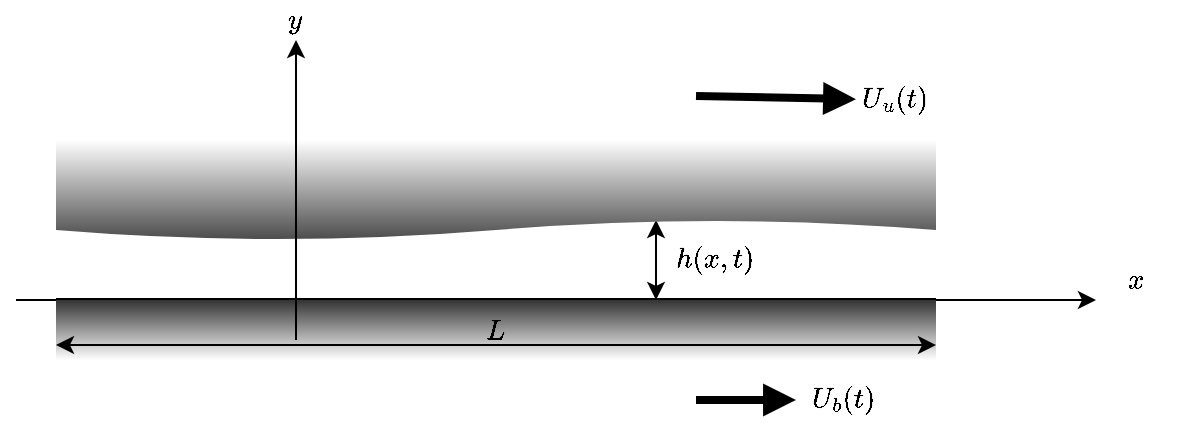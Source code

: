 <mxfile version="14.2.9" type="google"><diagram id="Dh0KZvzzalwcnVsIUyyw" name="Page-1"><mxGraphModel dx="813" dy="431" grid="1" gridSize="10" guides="1" tooltips="1" connect="1" arrows="1" fold="1" page="1" pageScale="1" pageWidth="827" pageHeight="1169" background="#ffffff" math="1" shadow="0"><root><mxCell id="0"/><mxCell id="1" parent="0"/><mxCell id="2" value="" style="endArrow=none;html=1;strokeWidth=2;" parent="1" edge="1"><mxGeometry width="50" height="50" relative="1" as="geometry"><mxPoint x="40" y="200" as="sourcePoint"/><mxPoint x="480" y="200" as="targetPoint"/></mxGeometry></mxCell><mxCell id="4" value="" style="endArrow=classic;html=1;strokeWidth=1;" parent="1" edge="1"><mxGeometry width="50" height="50" relative="1" as="geometry"><mxPoint x="20" y="200" as="sourcePoint"/><mxPoint x="560" y="200" as="targetPoint"/></mxGeometry></mxCell><mxCell id="5" value="\(x\)" style="text;html=1;strokeColor=none;fillColor=none;align=center;verticalAlign=middle;whiteSpace=wrap;rounded=0;" parent="1" vertex="1"><mxGeometry x="560" y="180" width="40" height="20" as="geometry"/></mxCell><mxCell id="xQu2lGuNejOrt7Uv9jfg-6" value="\(y\)" style="text;html=1;strokeColor=none;fillColor=none;align=center;verticalAlign=middle;whiteSpace=wrap;rounded=0;" vertex="1" parent="1"><mxGeometry x="140" y="50" width="40" height="20" as="geometry"/></mxCell><mxCell id="xQu2lGuNejOrt7Uv9jfg-7" value="" style="endArrow=classic;startArrow=classic;html=1;" edge="1" parent="1"><mxGeometry width="50" height="50" relative="1" as="geometry"><mxPoint x="340" y="200" as="sourcePoint"/><mxPoint x="340" y="160" as="targetPoint"/><Array as="points"><mxPoint x="340" y="180"/></Array></mxGeometry></mxCell><mxCell id="xQu2lGuNejOrt7Uv9jfg-9" value="" style="rounded=0;whiteSpace=wrap;html=1;shadow=0;sketch=0;glass=0;gradientColor=#ffffff;gradientDirection=south;fillColor=#333333;strokeColor=none;" vertex="1" parent="1"><mxGeometry x="40" y="200" width="440" height="30" as="geometry"/></mxCell><mxCell id="xQu2lGuNejOrt7Uv9jfg-10" value="" style="shape=document;whiteSpace=wrap;html=1;boundedLbl=1;direction=east;size=0.2;gradientColor=#4D4D4D;strokeColor=none;" vertex="1" parent="1"><mxGeometry x="40" y="120" width="440" height="50" as="geometry"/></mxCell><mxCell id="xQu2lGuNejOrt7Uv9jfg-5" value="" style="endArrow=classic;html=1;" edge="1" parent="1" target="xQu2lGuNejOrt7Uv9jfg-6"><mxGeometry width="50" height="50" relative="1" as="geometry"><mxPoint x="160" y="220" as="sourcePoint"/><mxPoint x="160" y="60" as="targetPoint"/></mxGeometry></mxCell><mxCell id="xQu2lGuNejOrt7Uv9jfg-12" value="\(h(x,t)\)" style="text;html=1;strokeColor=none;fillColor=none;align=center;verticalAlign=middle;whiteSpace=wrap;rounded=0;shadow=0;glass=0;sketch=0;" vertex="1" parent="1"><mxGeometry x="350" y="170" width="40" height="20" as="geometry"/></mxCell><mxCell id="xQu2lGuNejOrt7Uv9jfg-14" value="" style="endArrow=block;html=1;shadow=0;strokeWidth=4;endFill=1;" edge="1" parent="1" target="xQu2lGuNejOrt7Uv9jfg-15"><mxGeometry width="50" height="50" relative="1" as="geometry"><mxPoint x="360" y="98" as="sourcePoint"/><mxPoint x="440" y="90" as="targetPoint"/></mxGeometry></mxCell><mxCell id="xQu2lGuNejOrt7Uv9jfg-15" value="\(U_u(t)\)" style="text;html=1;strokeColor=none;fillColor=none;align=center;verticalAlign=middle;whiteSpace=wrap;rounded=0;" vertex="1" parent="1"><mxGeometry x="440" y="90" width="40" height="20" as="geometry"/></mxCell><mxCell id="xQu2lGuNejOrt7Uv9jfg-17" value="" style="endArrow=block;html=1;shadow=0;strokeWidth=4;endFill=1;" edge="1" parent="1"><mxGeometry width="50" height="50" relative="1" as="geometry"><mxPoint x="360" y="250" as="sourcePoint"/><mxPoint x="410" y="250" as="targetPoint"/></mxGeometry></mxCell><mxCell id="xQu2lGuNejOrt7Uv9jfg-18" value="\(U_b(t)\)" style="text;html=1;strokeColor=none;fillColor=none;align=center;verticalAlign=middle;whiteSpace=wrap;rounded=0;" vertex="1" parent="1"><mxGeometry x="414" y="240" width="40" height="20" as="geometry"/></mxCell><mxCell id="xQu2lGuNejOrt7Uv9jfg-19" value="" style="endArrow=classic;startArrow=classic;html=1;shadow=0;strokeWidth=1;exitX=0;exitY=0.75;exitDx=0;exitDy=0;entryX=1;entryY=0.75;entryDx=0;entryDy=0;" edge="1" parent="1" source="xQu2lGuNejOrt7Uv9jfg-9" target="xQu2lGuNejOrt7Uv9jfg-9"><mxGeometry width="50" height="50" relative="1" as="geometry"><mxPoint x="390" y="230" as="sourcePoint"/><mxPoint x="440" y="180" as="targetPoint"/></mxGeometry></mxCell><mxCell id="xQu2lGuNejOrt7Uv9jfg-20" value="\(L\)" style="text;html=1;strokeColor=none;fillColor=none;align=center;verticalAlign=middle;whiteSpace=wrap;rounded=0;shadow=0;glass=0;sketch=0;" vertex="1" parent="1"><mxGeometry x="240" y="205" width="40" height="20" as="geometry"/></mxCell></root></mxGraphModel></diagram></mxfile>
